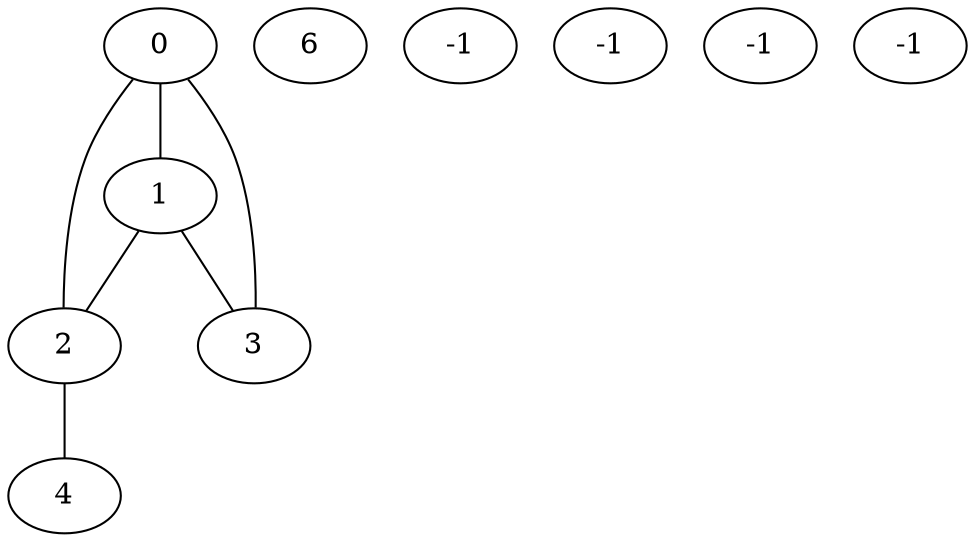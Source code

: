 strict graph{
	0[label="0"]
	1[label="1"]
	2[label="2"]
	3[label="3"]
	4[label="4"]
	5[label="6"]
	6[label="-1"]
	7[label="-1"]
	8[label="-1"]
	9[label="-1"]

	0 -- 1
	0 -- 2
	0 -- 3
	1 -- 0
	1 -- 2
	1 -- 3
	2 -- 0
	2 -- 1
	2 -- 4
	3 -- 0
	3 -- 1
	4 -- 2

}
